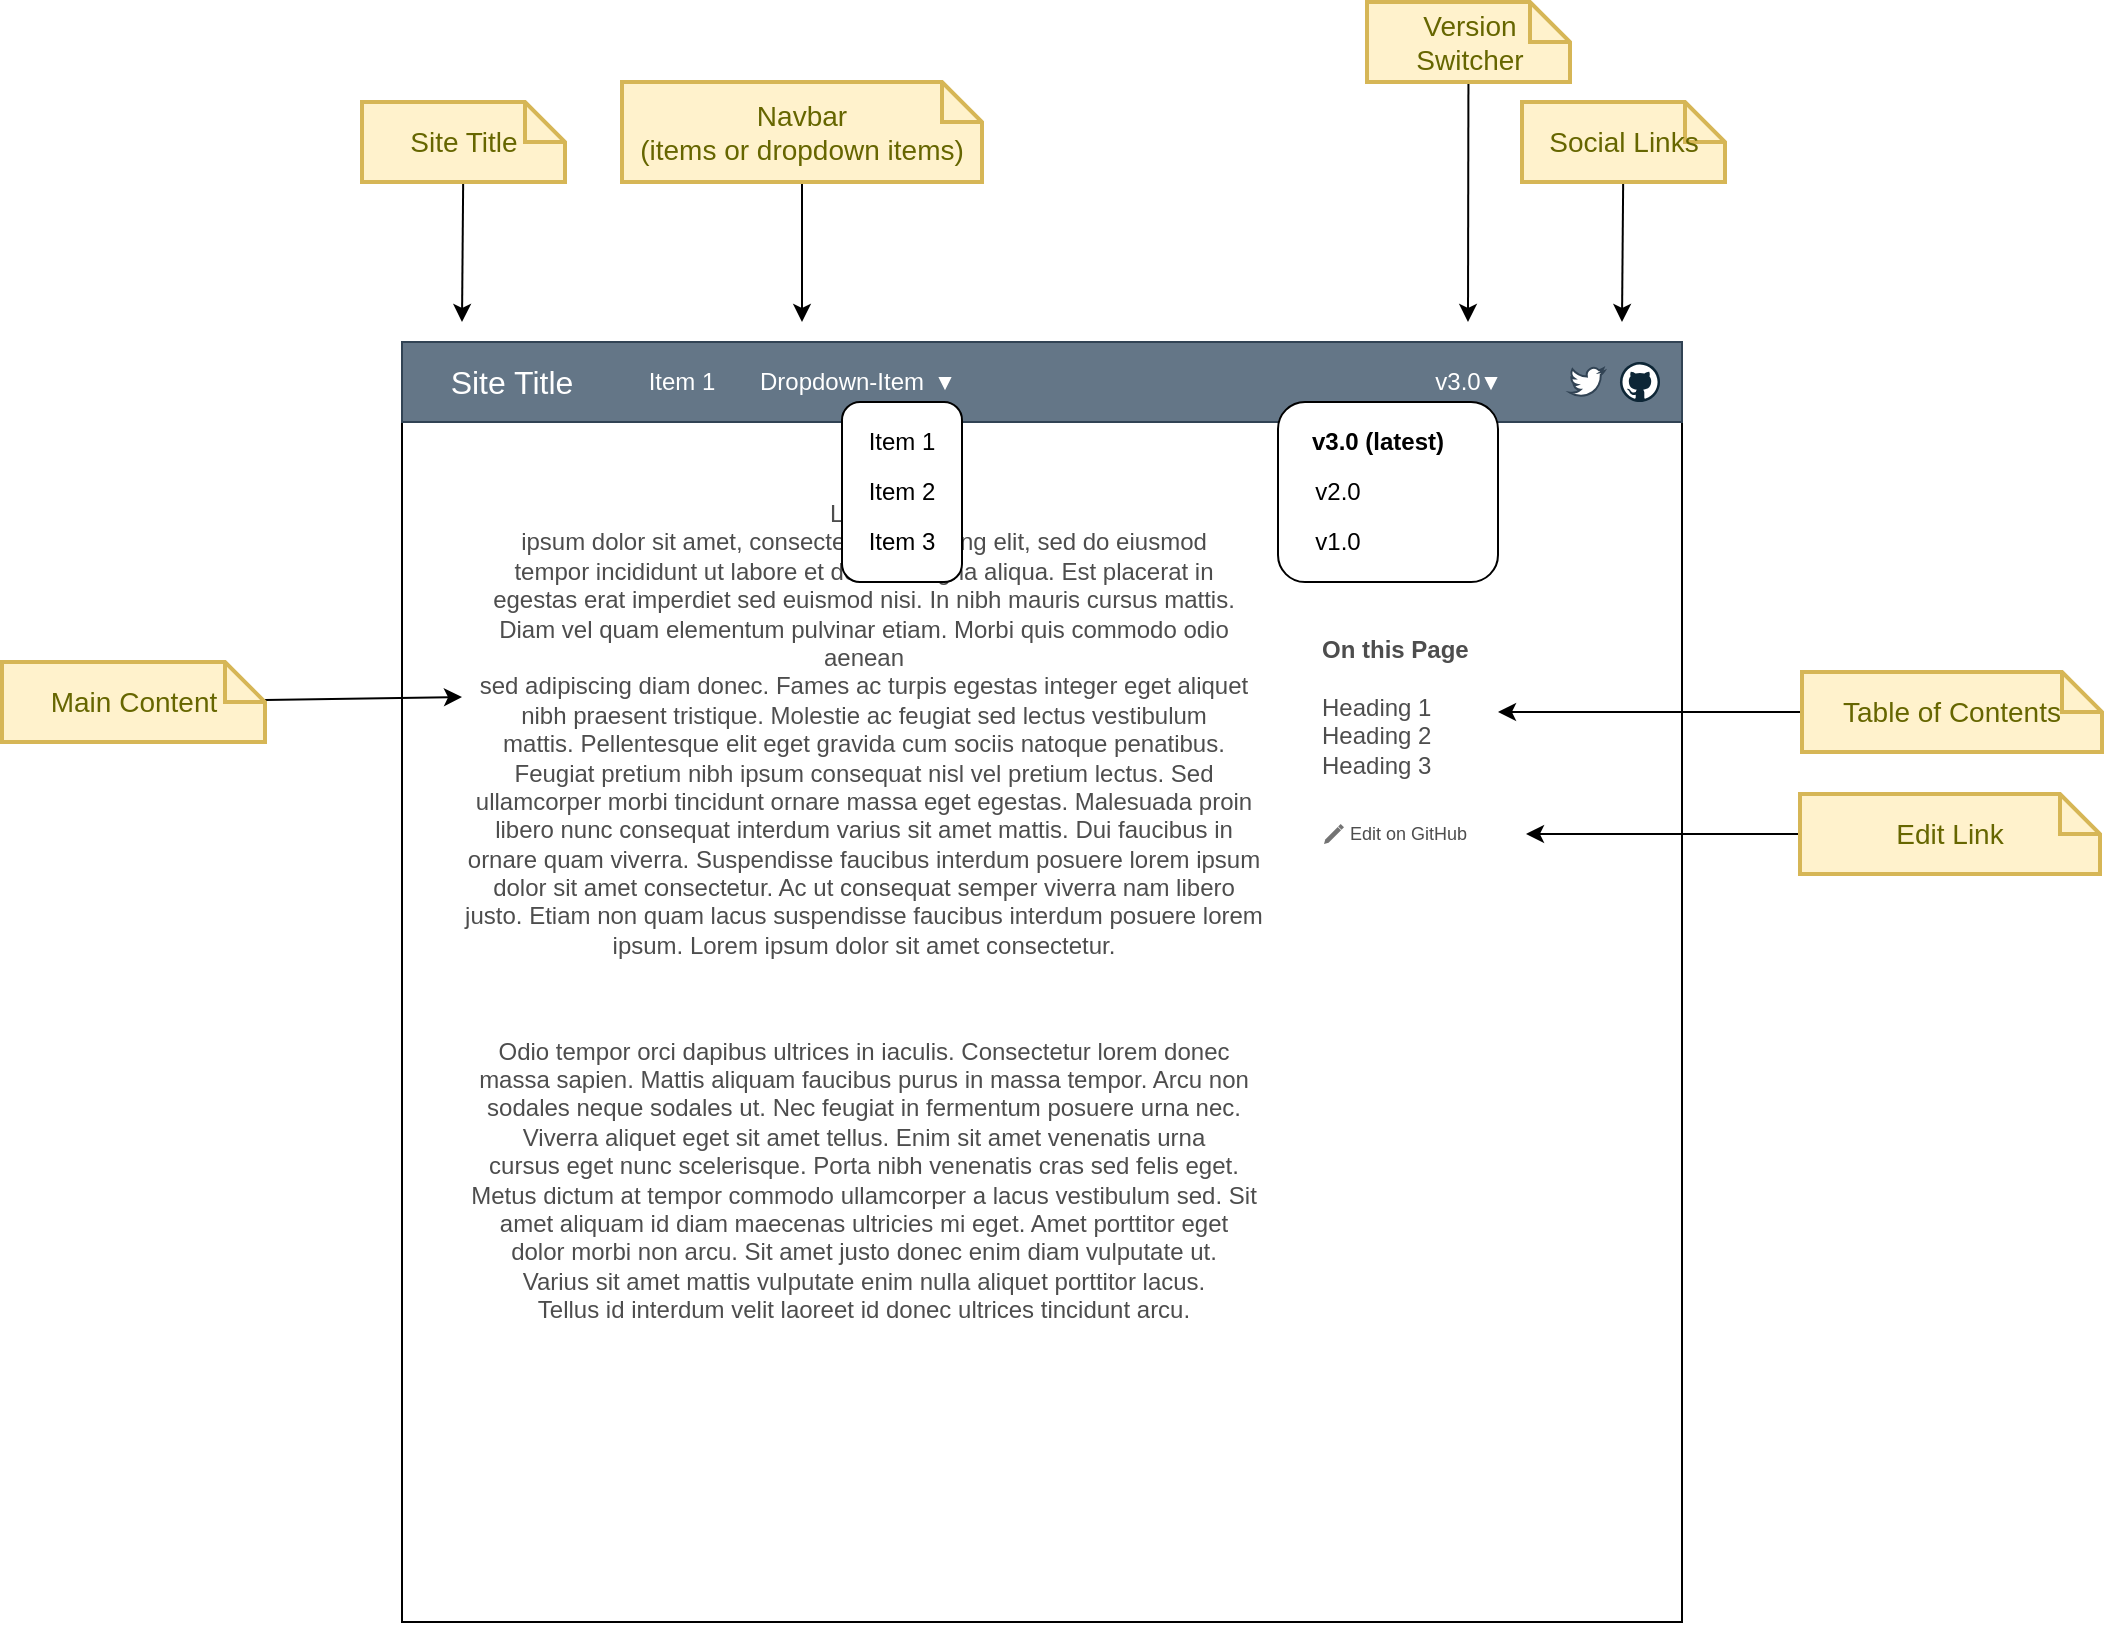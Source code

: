 <mxfile version="13.0.1" type="device"><diagram id="6sZJzRKPYJR3kE1PAjsR" name="Page-1"><mxGraphModel dx="2401" dy="2251" grid="1" gridSize="10" guides="1" tooltips="1" connect="1" arrows="1" fold="1" page="1" pageScale="1" pageWidth="850" pageHeight="1100" math="0" shadow="0"><root><mxCell id="0"/><mxCell id="1" parent="0"/><mxCell id="oIREnyFTg2l0QjKjTNHz-1" value="" style="rounded=0;whiteSpace=wrap;html=1;" vertex="1" parent="1"><mxGeometry x="160" y="120" width="640" height="600" as="geometry"/></mxCell><mxCell id="oIREnyFTg2l0QjKjTNHz-46" value="&lt;div class=&quot;page-generator__output js-generator-output&quot; id=&quot;output&quot;&gt;&lt;p&gt;Lorem&lt;br&gt; ipsum dolor sit amet, consectetur adipiscing elit, sed do eiusmod &lt;br&gt;tempor incididunt ut labore et dolore magna aliqua. Est placerat in &lt;br&gt;egestas erat imperdiet sed euismod nisi. In nibh mauris cursus mattis. &lt;br&gt;Diam vel quam elementum pulvinar etiam. Morbi quis commodo odio aenean &lt;br&gt;sed adipiscing diam donec. Fames ac turpis egestas integer eget aliquet &lt;br&gt;nibh praesent tristique. Molestie ac feugiat sed lectus vestibulum &lt;br&gt;mattis. Pellentesque elit eget gravida cum sociis natoque penatibus. &lt;br&gt;Feugiat pretium nibh ipsum consequat nisl vel pretium lectus. Sed &lt;br&gt;ullamcorper morbi tincidunt ornare massa eget egestas. Malesuada proin &lt;br&gt;libero nunc consequat interdum varius sit amet mattis. Dui faucibus in &lt;br&gt;ornare quam viverra. Suspendisse faucibus interdum posuere lorem ipsum &lt;br&gt;dolor sit amet consectetur. Ac ut consequat semper viverra nam libero &lt;br&gt;justo. Etiam non quam lacus suspendisse faucibus interdum posuere lorem &lt;br&gt;ipsum. Lorem ipsum dolor sit amet consectetur.&lt;/p&gt;&lt;br&gt;&lt;p&gt;Odio tempor orci dapibus ultrices in iaculis. Consectetur lorem donec&lt;br&gt; massa sapien. Mattis aliquam faucibus purus in massa tempor. Arcu non &lt;br&gt;sodales neque sodales ut. Nec feugiat in fermentum posuere urna nec. &lt;br&gt;Viverra aliquet eget sit amet tellus. Enim sit amet venenatis urna &lt;br&gt;cursus eget nunc scelerisque. Porta nibh venenatis cras sed felis eget. &lt;br&gt;Metus dictum at tempor commodo ullamcorper a lacus vestibulum sed. Sit &lt;br&gt;amet aliquam id diam maecenas ultricies mi eget. Amet porttitor eget &lt;br&gt;dolor morbi non arcu. Sit amet justo donec enim diam vulputate ut. &lt;br&gt;Varius sit amet mattis vulputate enim nulla aliquet porttitor lacus. &lt;br&gt;Tellus id interdum velit laoreet id donec ultrices tincidunt arcu.&lt;/p&gt;&lt;br&gt;&lt;br&gt;&lt;/div&gt;" style="text;html=1;strokeColor=none;fillColor=none;align=center;verticalAlign=top;whiteSpace=wrap;rounded=0;labelBackgroundColor=#ffffff;fontSize=12;fontColor=#4D4D4D;" vertex="1" parent="1"><mxGeometry x="190" y="140" width="402" height="470" as="geometry"/></mxCell><mxCell id="oIREnyFTg2l0QjKjTNHz-2" value="" style="rounded=0;whiteSpace=wrap;html=1;fillColor=#647687;strokeColor=#314354;fontColor=#ffffff;" vertex="1" parent="1"><mxGeometry x="160" y="80" width="640" height="40" as="geometry"/></mxCell><mxCell id="oIREnyFTg2l0QjKjTNHz-3" value="Site Title" style="text;html=1;strokeColor=none;fillColor=none;align=center;verticalAlign=middle;whiteSpace=wrap;rounded=0;fontSize=16;fontColor=#FFFFFF;" vertex="1" parent="1"><mxGeometry x="180" y="90" width="70" height="20" as="geometry"/></mxCell><mxCell id="oIREnyFTg2l0QjKjTNHz-9" value="Item 1" style="text;html=1;strokeColor=none;fillColor=none;align=center;verticalAlign=middle;whiteSpace=wrap;rounded=0;fontSize=12;fontColor=#FFFFFF;" vertex="1" parent="1"><mxGeometry x="280" y="90" width="40" height="20" as="geometry"/></mxCell><mxCell id="oIREnyFTg2l0QjKjTNHz-10" value="Dropdown-Item" style="text;html=1;strokeColor=none;fillColor=none;align=center;verticalAlign=middle;whiteSpace=wrap;rounded=0;fontSize=12;fontColor=#FFFFFF;" vertex="1" parent="1"><mxGeometry x="335" y="90" width="90" height="20" as="geometry"/></mxCell><mxCell id="oIREnyFTg2l0QjKjTNHz-14" value="" style="group" vertex="1" connectable="0" parent="1"><mxGeometry x="380" y="110" width="60" height="90" as="geometry"/></mxCell><mxCell id="oIREnyFTg2l0QjKjTNHz-12" value="" style="group" vertex="1" connectable="0" parent="oIREnyFTg2l0QjKjTNHz-14"><mxGeometry width="60" height="90" as="geometry"/></mxCell><mxCell id="oIREnyFTg2l0QjKjTNHz-11" value="" style="group" vertex="1" connectable="0" parent="oIREnyFTg2l0QjKjTNHz-12"><mxGeometry width="60" height="90" as="geometry"/></mxCell><mxCell id="oIREnyFTg2l0QjKjTNHz-5" value="" style="rounded=1;whiteSpace=wrap;html=1;fontSize=16;fontColor=#FFFFFF;" vertex="1" parent="oIREnyFTg2l0QjKjTNHz-11"><mxGeometry width="60" height="90" as="geometry"/></mxCell><mxCell id="oIREnyFTg2l0QjKjTNHz-6" value="Item 1" style="text;html=1;strokeColor=none;fillColor=none;align=center;verticalAlign=middle;whiteSpace=wrap;rounded=0;fontSize=12;fontColor=#000000;" vertex="1" parent="oIREnyFTg2l0QjKjTNHz-11"><mxGeometry x="10" y="10" width="40" height="20" as="geometry"/></mxCell><mxCell id="oIREnyFTg2l0QjKjTNHz-7" value="Item 2" style="text;html=1;strokeColor=none;fillColor=none;align=center;verticalAlign=middle;whiteSpace=wrap;rounded=0;fontSize=12;fontColor=#000000;" vertex="1" parent="oIREnyFTg2l0QjKjTNHz-11"><mxGeometry x="10" y="35" width="40" height="20" as="geometry"/></mxCell><mxCell id="oIREnyFTg2l0QjKjTNHz-8" value="Item 3" style="text;html=1;strokeColor=none;fillColor=none;align=center;verticalAlign=middle;whiteSpace=wrap;rounded=0;fontSize=12;fontColor=#000000;" vertex="1" parent="oIREnyFTg2l0QjKjTNHz-11"><mxGeometry x="10" y="60" width="40" height="20" as="geometry"/></mxCell><mxCell id="oIREnyFTg2l0QjKjTNHz-16" value="" style="triangle;whiteSpace=wrap;html=1;fontSize=12;fontColor=#000000;rotation=90;fillColor=#FFFFFF;strokeColor=#FFFFFF;" vertex="1" parent="1"><mxGeometry x="429" y="98" width="5" height="5" as="geometry"/></mxCell><mxCell id="oIREnyFTg2l0QjKjTNHz-22" value="" style="group" vertex="1" connectable="0" parent="1"><mxGeometry x="744" y="90" width="45" height="20" as="geometry"/></mxCell><mxCell id="oIREnyFTg2l0QjKjTNHz-20" value="" style="dashed=0;outlineConnect=0;html=1;align=center;labelPosition=center;verticalLabelPosition=bottom;verticalAlign=top;shape=mxgraph.weblogos.github;strokeColor=#FFFFFF;fillColor=#ffffff;fontSize=12;fontColor=#ffffff;gradientColor=none;" vertex="1" parent="oIREnyFTg2l0QjKjTNHz-22"><mxGeometry x="25" width="20" height="20" as="geometry"/></mxCell><mxCell id="oIREnyFTg2l0QjKjTNHz-21" value="" style="dashed=0;outlineConnect=0;html=1;align=center;labelPosition=center;verticalLabelPosition=bottom;verticalAlign=top;shape=mxgraph.weblogos.twitter;fillColor=#FFFFFF;strokeColor=#314354;fontSize=12;fontColor=#ffffff;" vertex="1" parent="oIREnyFTg2l0QjKjTNHz-22"><mxGeometry y="2.5" width="17.14" height="15" as="geometry"/></mxCell><mxCell id="oIREnyFTg2l0QjKjTNHz-38" value="" style="group" vertex="1" connectable="0" parent="1"><mxGeometry x="598" y="110" width="110" height="90" as="geometry"/></mxCell><mxCell id="oIREnyFTg2l0QjKjTNHz-33" value="" style="rounded=1;whiteSpace=wrap;html=1;fontSize=16;fontColor=#FFFFFF;" vertex="1" parent="oIREnyFTg2l0QjKjTNHz-38"><mxGeometry width="110" height="90" as="geometry"/></mxCell><mxCell id="oIREnyFTg2l0QjKjTNHz-34" value="v3.0 (latest)" style="text;html=1;strokeColor=none;fillColor=none;align=center;verticalAlign=middle;whiteSpace=wrap;rounded=0;fontSize=12;fontColor=#000000;fontStyle=1" vertex="1" parent="oIREnyFTg2l0QjKjTNHz-38"><mxGeometry x="10" y="10" width="80" height="20" as="geometry"/></mxCell><mxCell id="oIREnyFTg2l0QjKjTNHz-35" value="v2.0" style="text;html=1;strokeColor=none;fillColor=none;align=center;verticalAlign=middle;whiteSpace=wrap;rounded=0;fontSize=12;fontColor=#000000;" vertex="1" parent="oIREnyFTg2l0QjKjTNHz-38"><mxGeometry x="10" y="35" width="40" height="20" as="geometry"/></mxCell><mxCell id="oIREnyFTg2l0QjKjTNHz-36" value="v1.0" style="text;html=1;strokeColor=none;fillColor=none;align=center;verticalAlign=middle;whiteSpace=wrap;rounded=0;fontSize=12;fontColor=#000000;" vertex="1" parent="oIREnyFTg2l0QjKjTNHz-38"><mxGeometry x="10" y="60" width="40" height="20" as="geometry"/></mxCell><mxCell id="oIREnyFTg2l0QjKjTNHz-43" value="" style="group" vertex="1" connectable="0" parent="1"><mxGeometry x="678" y="90" width="29" height="20" as="geometry"/></mxCell><mxCell id="oIREnyFTg2l0QjKjTNHz-39" value="v3.0" style="text;html=1;strokeColor=none;fillColor=none;align=center;verticalAlign=middle;whiteSpace=wrap;rounded=0;fontSize=12;fontColor=#FFFFFF;" vertex="1" parent="oIREnyFTg2l0QjKjTNHz-43"><mxGeometry width="20" height="20" as="geometry"/></mxCell><mxCell id="oIREnyFTg2l0QjKjTNHz-40" value="" style="triangle;whiteSpace=wrap;html=1;fontSize=12;fontColor=#000000;rotation=90;fillColor=#FFFFFF;strokeColor=#FFFFFF;" vertex="1" parent="oIREnyFTg2l0QjKjTNHz-43"><mxGeometry x="24" y="8" width="5" height="5" as="geometry"/></mxCell><mxCell id="oIREnyFTg2l0QjKjTNHz-45" value="Text" style="text;html=1;strokeColor=none;fillColor=none;align=center;verticalAlign=middle;whiteSpace=wrap;rounded=0;labelBackgroundColor=#ffffff;fontSize=12;fontColor=#FFFFFF;" vertex="1" parent="1"><mxGeometry x="490" y="700" width="40" height="20" as="geometry"/></mxCell><mxCell id="oIREnyFTg2l0QjKjTNHz-48" value="&lt;b&gt;On this Page&lt;/b&gt;&lt;br&gt;&lt;br&gt;&lt;div&gt;Heading 1&lt;/div&gt;Heading 2&lt;br&gt;Heading 3" style="text;html=1;strokeColor=none;fillColor=none;align=left;verticalAlign=top;whiteSpace=wrap;rounded=0;labelBackgroundColor=#ffffff;fontSize=12;fontColor=#4D4D4D;horizontal=1;" vertex="1" parent="1"><mxGeometry x="618" y="220" width="90" height="90" as="geometry"/></mxCell><mxCell id="oIREnyFTg2l0QjKjTNHz-49" value="&lt;span style=&quot;font-size: 9px;&quot;&gt;Edit on GitHub&lt;/span&gt;" style="text;html=1;strokeColor=none;fillColor=none;align=left;verticalAlign=middle;whiteSpace=wrap;rounded=0;labelBackgroundColor=#ffffff;fontSize=9;fontColor=#4D4D4D;horizontal=1;fontStyle=0" vertex="1" parent="1"><mxGeometry x="632" y="315.5" width="90" height="21" as="geometry"/></mxCell><mxCell id="oIREnyFTg2l0QjKjTNHz-50" value="" style="dashed=0;aspect=fixed;verticalLabelPosition=bottom;verticalAlign=top;align=center;shape=mxgraph.gmdl.edit;strokeColor=none;fillColor=#737373;shadow=0;labelBackgroundColor=#ffffff;fontSize=12;fontColor=#4D4D4D;" vertex="1" parent="1"><mxGeometry x="621" y="321" width="10" height="10" as="geometry"/></mxCell><mxCell id="oIREnyFTg2l0QjKjTNHz-52" value="" style="rounded=0;orthogonalLoop=1;jettySize=auto;html=1;fontSize=9;fontColor=#4D4D4D;" edge="1" parent="1" source="oIREnyFTg2l0QjKjTNHz-51"><mxGeometry relative="1" as="geometry"><mxPoint x="770" y="70" as="targetPoint"/></mxGeometry></mxCell><mxCell id="oIREnyFTg2l0QjKjTNHz-51" value="Social Links" style="shape=note;strokeWidth=2;fontSize=14;size=20;whiteSpace=wrap;html=1;fillColor=#fff2cc;strokeColor=#d6b656;fontColor=#666600;labelBackgroundColor=none;" vertex="1" parent="1"><mxGeometry x="720" y="-40" width="101.5" height="40" as="geometry"/></mxCell><mxCell id="oIREnyFTg2l0QjKjTNHz-53" value="" style="rounded=0;orthogonalLoop=1;jettySize=auto;html=1;fontSize=9;fontColor=#4D4D4D;" edge="1" parent="1" source="oIREnyFTg2l0QjKjTNHz-54"><mxGeometry relative="1" as="geometry"><mxPoint x="693" y="70" as="targetPoint"/></mxGeometry></mxCell><mxCell id="oIREnyFTg2l0QjKjTNHz-54" value="Version Switcher" style="shape=note;strokeWidth=2;fontSize=14;size=20;whiteSpace=wrap;html=1;fillColor=#fff2cc;strokeColor=#d6b656;fontColor=#666600;labelBackgroundColor=none;" vertex="1" parent="1"><mxGeometry x="642.5" y="-90" width="101.5" height="40" as="geometry"/></mxCell><mxCell id="oIREnyFTg2l0QjKjTNHz-55" value="" style="rounded=0;orthogonalLoop=1;jettySize=auto;html=1;fontSize=9;fontColor=#4D4D4D;" edge="1" parent="1" source="oIREnyFTg2l0QjKjTNHz-56"><mxGeometry relative="1" as="geometry"><mxPoint x="190" y="70.0" as="targetPoint"/></mxGeometry></mxCell><mxCell id="oIREnyFTg2l0QjKjTNHz-56" value="Site Title" style="shape=note;strokeWidth=2;fontSize=14;size=20;whiteSpace=wrap;html=1;fillColor=#fff2cc;strokeColor=#d6b656;fontColor=#666600;labelBackgroundColor=none;" vertex="1" parent="1"><mxGeometry x="140" y="-40" width="101.5" height="40" as="geometry"/></mxCell><mxCell id="oIREnyFTg2l0QjKjTNHz-59" value="" style="rounded=0;orthogonalLoop=1;jettySize=auto;html=1;fontSize=9;fontColor=#4D4D4D;" edge="1" parent="1" source="oIREnyFTg2l0QjKjTNHz-60"><mxGeometry relative="1" as="geometry"><mxPoint x="360" y="70.0" as="targetPoint"/></mxGeometry></mxCell><mxCell id="oIREnyFTg2l0QjKjTNHz-60" value="Navbar &lt;br&gt;(items or dropdown items)" style="shape=note;strokeWidth=2;fontSize=14;size=20;whiteSpace=wrap;html=1;fillColor=#fff2cc;strokeColor=#d6b656;fontColor=#666600;labelBackgroundColor=none;" vertex="1" parent="1"><mxGeometry x="270" y="-50" width="180" height="50" as="geometry"/></mxCell><mxCell id="oIREnyFTg2l0QjKjTNHz-61" value="" style="rounded=0;orthogonalLoop=1;jettySize=auto;html=1;fontSize=9;fontColor=#4D4D4D;entryX=0;entryY=0.25;entryDx=0;entryDy=0;" edge="1" parent="1" source="oIREnyFTg2l0QjKjTNHz-62" target="oIREnyFTg2l0QjKjTNHz-46"><mxGeometry relative="1" as="geometry"><mxPoint x="120" y="260" as="targetPoint"/></mxGeometry></mxCell><mxCell id="oIREnyFTg2l0QjKjTNHz-62" value="Main Content" style="shape=note;strokeWidth=2;fontSize=14;size=20;whiteSpace=wrap;html=1;fillColor=#fff2cc;strokeColor=#d6b656;fontColor=#666600;labelBackgroundColor=none;" vertex="1" parent="1"><mxGeometry x="-40" y="240" width="131.5" height="40" as="geometry"/></mxCell><mxCell id="oIREnyFTg2l0QjKjTNHz-64" value="" style="rounded=0;orthogonalLoop=1;jettySize=auto;html=1;fontSize=9;fontColor=#4D4D4D;entryX=1;entryY=0.5;entryDx=0;entryDy=0;" edge="1" parent="1" source="oIREnyFTg2l0QjKjTNHz-65" target="oIREnyFTg2l0QjKjTNHz-48"><mxGeometry relative="1" as="geometry"><mxPoint x="1170" y="167.5" as="targetPoint"/></mxGeometry></mxCell><mxCell id="oIREnyFTg2l0QjKjTNHz-65" value="Table of Contents" style="shape=note;strokeWidth=2;fontSize=14;size=20;whiteSpace=wrap;html=1;fillColor=#fff2cc;strokeColor=#d6b656;fontColor=#666600;labelBackgroundColor=none;" vertex="1" parent="1"><mxGeometry x="860" y="245" width="150" height="40" as="geometry"/></mxCell><mxCell id="oIREnyFTg2l0QjKjTNHz-66" value="" style="rounded=0;orthogonalLoop=1;jettySize=auto;html=1;fontSize=9;fontColor=#4D4D4D;" edge="1" parent="1" source="oIREnyFTg2l0QjKjTNHz-67" target="oIREnyFTg2l0QjKjTNHz-49"><mxGeometry relative="1" as="geometry"><mxPoint x="707" y="326.0" as="targetPoint"/></mxGeometry></mxCell><mxCell id="oIREnyFTg2l0QjKjTNHz-67" value="Edit Link" style="shape=note;strokeWidth=2;fontSize=14;size=20;whiteSpace=wrap;html=1;fillColor=#fff2cc;strokeColor=#d6b656;fontColor=#666600;labelBackgroundColor=none;" vertex="1" parent="1"><mxGeometry x="859" y="306" width="150" height="40" as="geometry"/></mxCell></root></mxGraphModel></diagram></mxfile>